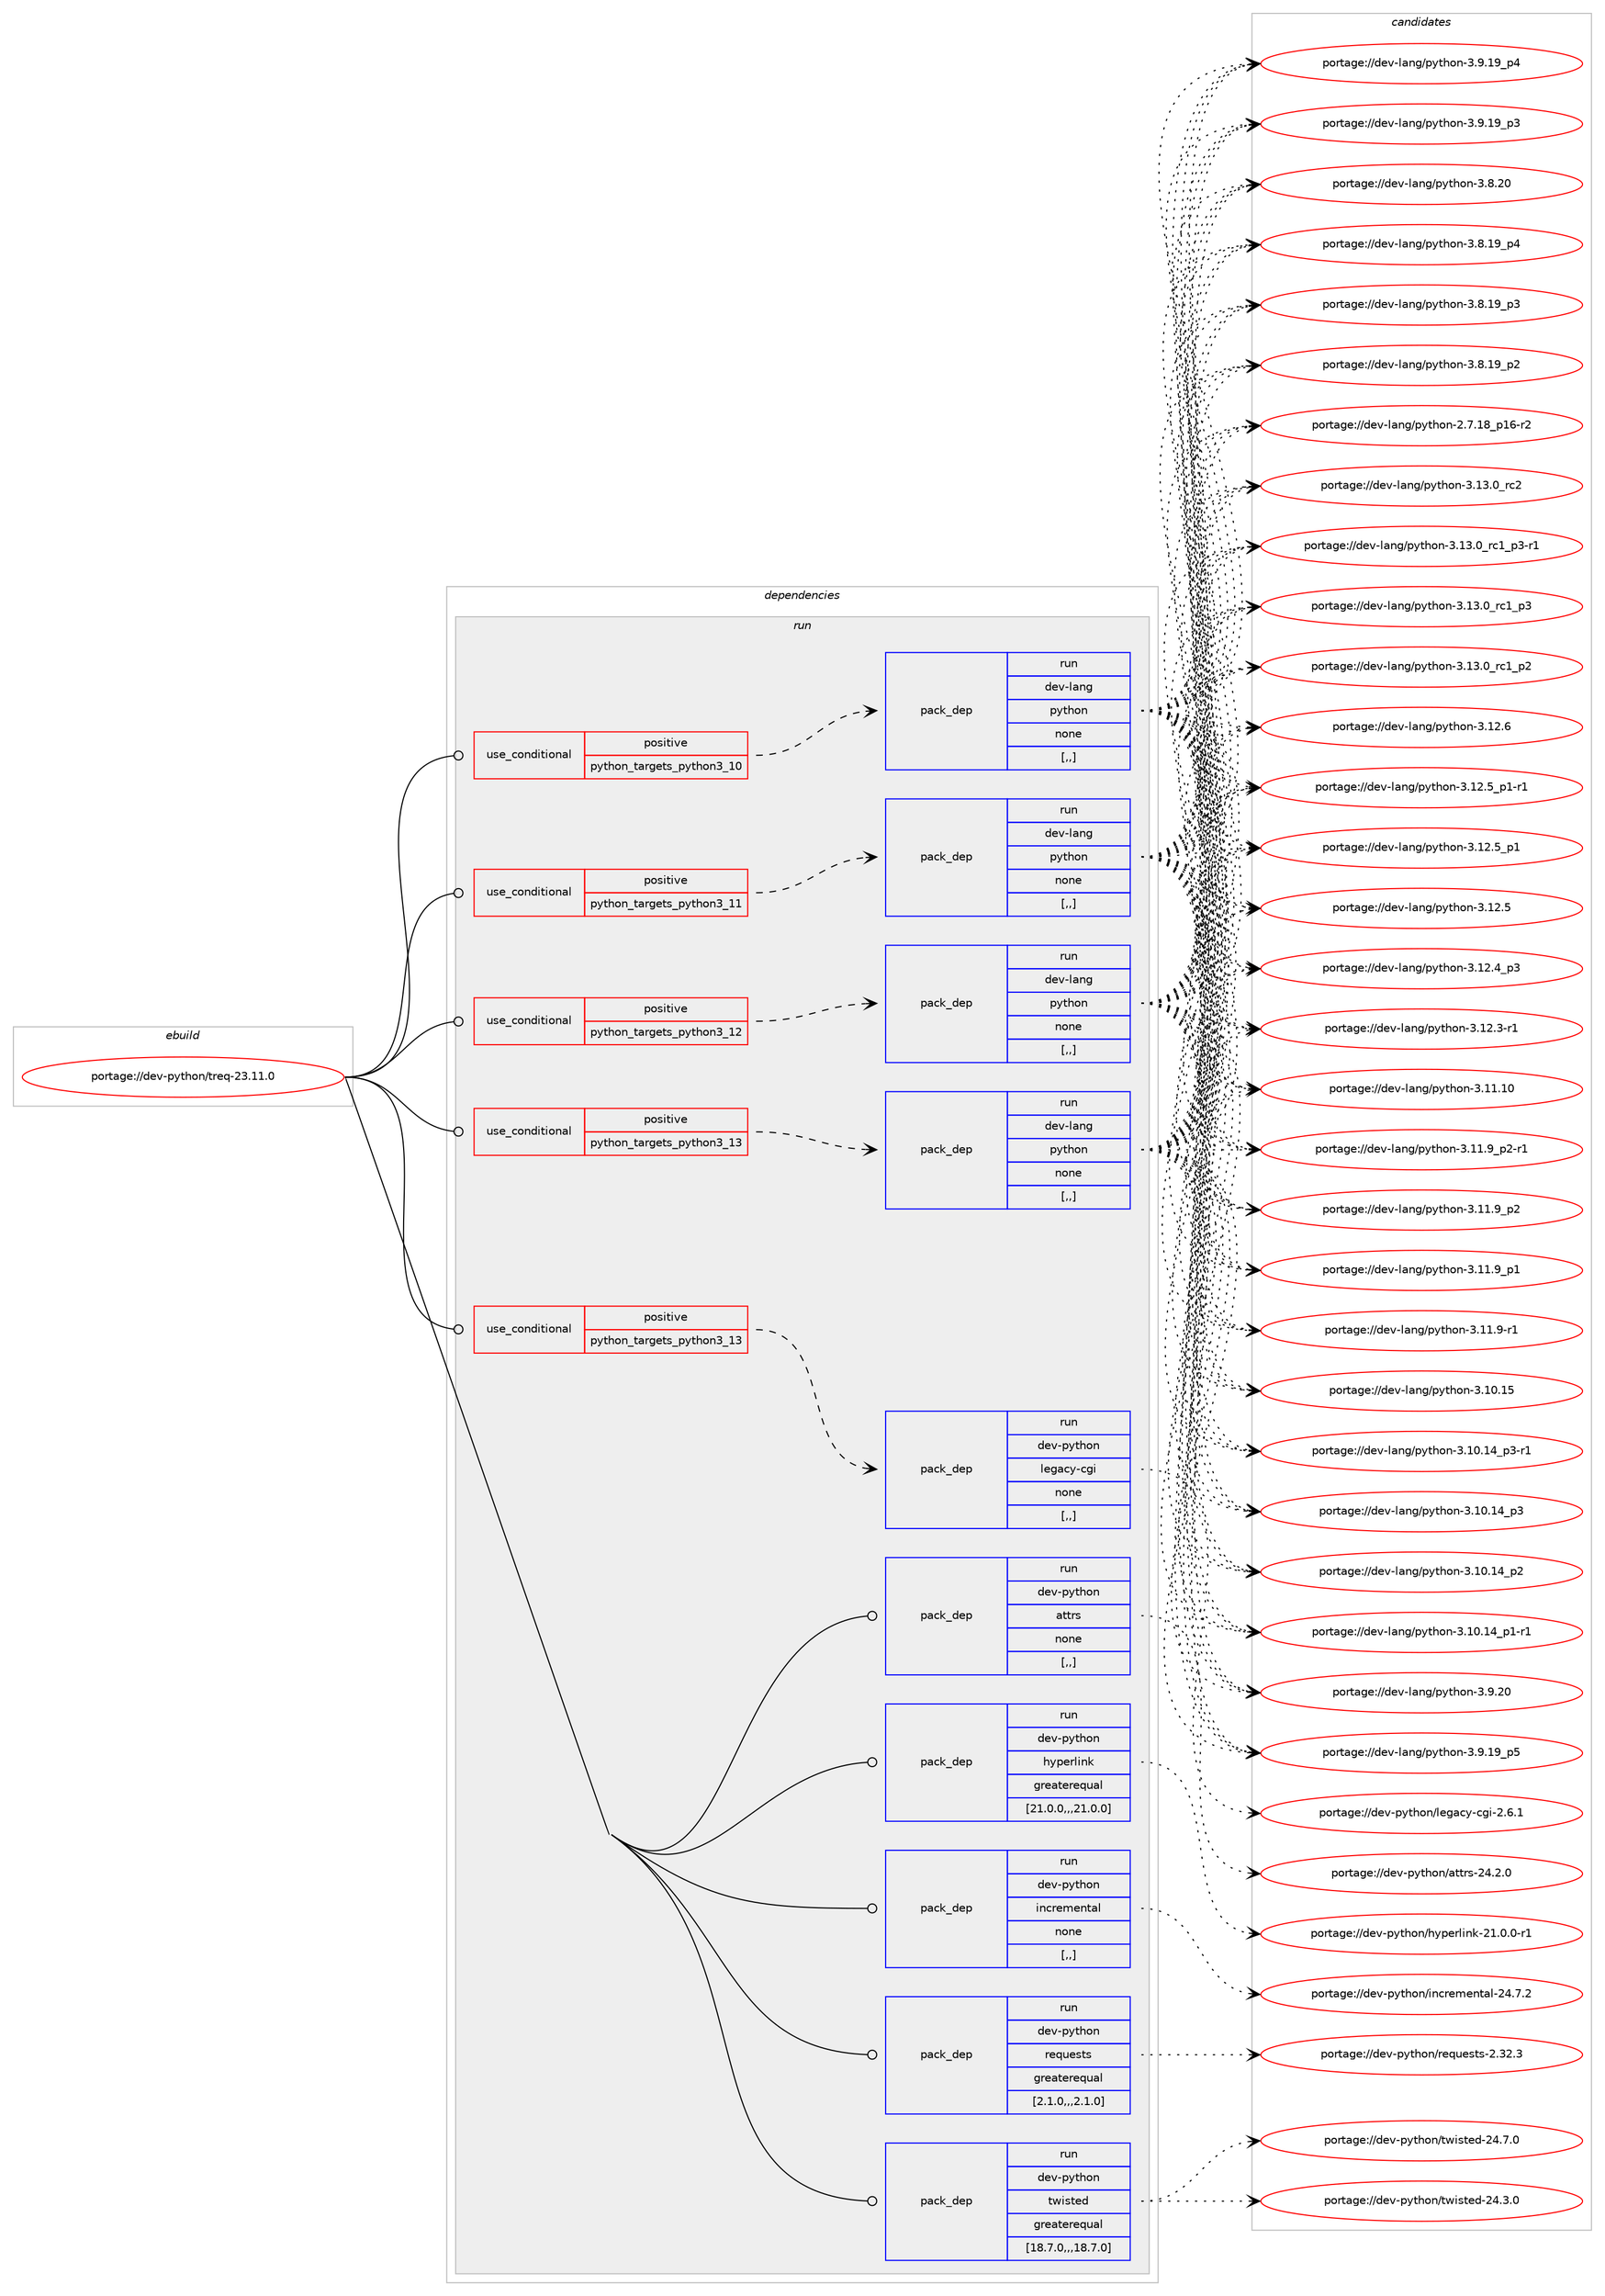 digraph prolog {

# *************
# Graph options
# *************

newrank=true;
concentrate=true;
compound=true;
graph [rankdir=LR,fontname=Helvetica,fontsize=10,ranksep=1.5];#, ranksep=2.5, nodesep=0.2];
edge  [arrowhead=vee];
node  [fontname=Helvetica,fontsize=10];

# **********
# The ebuild
# **********

subgraph cluster_leftcol {
color=gray;
label=<<i>ebuild</i>>;
id [label="portage://dev-python/treq-23.11.0", color=red, width=4, href="../dev-python/treq-23.11.0.svg"];
}

# ****************
# The dependencies
# ****************

subgraph cluster_midcol {
color=gray;
label=<<i>dependencies</i>>;
subgraph cluster_compile {
fillcolor="#eeeeee";
style=filled;
label=<<i>compile</i>>;
}
subgraph cluster_compileandrun {
fillcolor="#eeeeee";
style=filled;
label=<<i>compile and run</i>>;
}
subgraph cluster_run {
fillcolor="#eeeeee";
style=filled;
label=<<i>run</i>>;
subgraph cond171335 {
dependency661501 [label=<<TABLE BORDER="0" CELLBORDER="1" CELLSPACING="0" CELLPADDING="4"><TR><TD ROWSPAN="3" CELLPADDING="10">use_conditional</TD></TR><TR><TD>positive</TD></TR><TR><TD>python_targets_python3_10</TD></TR></TABLE>>, shape=none, color=red];
subgraph pack485299 {
dependency661502 [label=<<TABLE BORDER="0" CELLBORDER="1" CELLSPACING="0" CELLPADDING="4" WIDTH="220"><TR><TD ROWSPAN="6" CELLPADDING="30">pack_dep</TD></TR><TR><TD WIDTH="110">run</TD></TR><TR><TD>dev-lang</TD></TR><TR><TD>python</TD></TR><TR><TD>none</TD></TR><TR><TD>[,,]</TD></TR></TABLE>>, shape=none, color=blue];
}
dependency661501:e -> dependency661502:w [weight=20,style="dashed",arrowhead="vee"];
}
id:e -> dependency661501:w [weight=20,style="solid",arrowhead="odot"];
subgraph cond171336 {
dependency661503 [label=<<TABLE BORDER="0" CELLBORDER="1" CELLSPACING="0" CELLPADDING="4"><TR><TD ROWSPAN="3" CELLPADDING="10">use_conditional</TD></TR><TR><TD>positive</TD></TR><TR><TD>python_targets_python3_11</TD></TR></TABLE>>, shape=none, color=red];
subgraph pack485300 {
dependency661504 [label=<<TABLE BORDER="0" CELLBORDER="1" CELLSPACING="0" CELLPADDING="4" WIDTH="220"><TR><TD ROWSPAN="6" CELLPADDING="30">pack_dep</TD></TR><TR><TD WIDTH="110">run</TD></TR><TR><TD>dev-lang</TD></TR><TR><TD>python</TD></TR><TR><TD>none</TD></TR><TR><TD>[,,]</TD></TR></TABLE>>, shape=none, color=blue];
}
dependency661503:e -> dependency661504:w [weight=20,style="dashed",arrowhead="vee"];
}
id:e -> dependency661503:w [weight=20,style="solid",arrowhead="odot"];
subgraph cond171337 {
dependency661505 [label=<<TABLE BORDER="0" CELLBORDER="1" CELLSPACING="0" CELLPADDING="4"><TR><TD ROWSPAN="3" CELLPADDING="10">use_conditional</TD></TR><TR><TD>positive</TD></TR><TR><TD>python_targets_python3_12</TD></TR></TABLE>>, shape=none, color=red];
subgraph pack485301 {
dependency661506 [label=<<TABLE BORDER="0" CELLBORDER="1" CELLSPACING="0" CELLPADDING="4" WIDTH="220"><TR><TD ROWSPAN="6" CELLPADDING="30">pack_dep</TD></TR><TR><TD WIDTH="110">run</TD></TR><TR><TD>dev-lang</TD></TR><TR><TD>python</TD></TR><TR><TD>none</TD></TR><TR><TD>[,,]</TD></TR></TABLE>>, shape=none, color=blue];
}
dependency661505:e -> dependency661506:w [weight=20,style="dashed",arrowhead="vee"];
}
id:e -> dependency661505:w [weight=20,style="solid",arrowhead="odot"];
subgraph cond171338 {
dependency661507 [label=<<TABLE BORDER="0" CELLBORDER="1" CELLSPACING="0" CELLPADDING="4"><TR><TD ROWSPAN="3" CELLPADDING="10">use_conditional</TD></TR><TR><TD>positive</TD></TR><TR><TD>python_targets_python3_13</TD></TR></TABLE>>, shape=none, color=red];
subgraph pack485302 {
dependency661508 [label=<<TABLE BORDER="0" CELLBORDER="1" CELLSPACING="0" CELLPADDING="4" WIDTH="220"><TR><TD ROWSPAN="6" CELLPADDING="30">pack_dep</TD></TR><TR><TD WIDTH="110">run</TD></TR><TR><TD>dev-lang</TD></TR><TR><TD>python</TD></TR><TR><TD>none</TD></TR><TR><TD>[,,]</TD></TR></TABLE>>, shape=none, color=blue];
}
dependency661507:e -> dependency661508:w [weight=20,style="dashed",arrowhead="vee"];
}
id:e -> dependency661507:w [weight=20,style="solid",arrowhead="odot"];
subgraph cond171339 {
dependency661509 [label=<<TABLE BORDER="0" CELLBORDER="1" CELLSPACING="0" CELLPADDING="4"><TR><TD ROWSPAN="3" CELLPADDING="10">use_conditional</TD></TR><TR><TD>positive</TD></TR><TR><TD>python_targets_python3_13</TD></TR></TABLE>>, shape=none, color=red];
subgraph pack485303 {
dependency661510 [label=<<TABLE BORDER="0" CELLBORDER="1" CELLSPACING="0" CELLPADDING="4" WIDTH="220"><TR><TD ROWSPAN="6" CELLPADDING="30">pack_dep</TD></TR><TR><TD WIDTH="110">run</TD></TR><TR><TD>dev-python</TD></TR><TR><TD>legacy-cgi</TD></TR><TR><TD>none</TD></TR><TR><TD>[,,]</TD></TR></TABLE>>, shape=none, color=blue];
}
dependency661509:e -> dependency661510:w [weight=20,style="dashed",arrowhead="vee"];
}
id:e -> dependency661509:w [weight=20,style="solid",arrowhead="odot"];
subgraph pack485304 {
dependency661511 [label=<<TABLE BORDER="0" CELLBORDER="1" CELLSPACING="0" CELLPADDING="4" WIDTH="220"><TR><TD ROWSPAN="6" CELLPADDING="30">pack_dep</TD></TR><TR><TD WIDTH="110">run</TD></TR><TR><TD>dev-python</TD></TR><TR><TD>attrs</TD></TR><TR><TD>none</TD></TR><TR><TD>[,,]</TD></TR></TABLE>>, shape=none, color=blue];
}
id:e -> dependency661511:w [weight=20,style="solid",arrowhead="odot"];
subgraph pack485305 {
dependency661512 [label=<<TABLE BORDER="0" CELLBORDER="1" CELLSPACING="0" CELLPADDING="4" WIDTH="220"><TR><TD ROWSPAN="6" CELLPADDING="30">pack_dep</TD></TR><TR><TD WIDTH="110">run</TD></TR><TR><TD>dev-python</TD></TR><TR><TD>hyperlink</TD></TR><TR><TD>greaterequal</TD></TR><TR><TD>[21.0.0,,,21.0.0]</TD></TR></TABLE>>, shape=none, color=blue];
}
id:e -> dependency661512:w [weight=20,style="solid",arrowhead="odot"];
subgraph pack485306 {
dependency661513 [label=<<TABLE BORDER="0" CELLBORDER="1" CELLSPACING="0" CELLPADDING="4" WIDTH="220"><TR><TD ROWSPAN="6" CELLPADDING="30">pack_dep</TD></TR><TR><TD WIDTH="110">run</TD></TR><TR><TD>dev-python</TD></TR><TR><TD>incremental</TD></TR><TR><TD>none</TD></TR><TR><TD>[,,]</TD></TR></TABLE>>, shape=none, color=blue];
}
id:e -> dependency661513:w [weight=20,style="solid",arrowhead="odot"];
subgraph pack485307 {
dependency661514 [label=<<TABLE BORDER="0" CELLBORDER="1" CELLSPACING="0" CELLPADDING="4" WIDTH="220"><TR><TD ROWSPAN="6" CELLPADDING="30">pack_dep</TD></TR><TR><TD WIDTH="110">run</TD></TR><TR><TD>dev-python</TD></TR><TR><TD>requests</TD></TR><TR><TD>greaterequal</TD></TR><TR><TD>[2.1.0,,,2.1.0]</TD></TR></TABLE>>, shape=none, color=blue];
}
id:e -> dependency661514:w [weight=20,style="solid",arrowhead="odot"];
subgraph pack485308 {
dependency661515 [label=<<TABLE BORDER="0" CELLBORDER="1" CELLSPACING="0" CELLPADDING="4" WIDTH="220"><TR><TD ROWSPAN="6" CELLPADDING="30">pack_dep</TD></TR><TR><TD WIDTH="110">run</TD></TR><TR><TD>dev-python</TD></TR><TR><TD>twisted</TD></TR><TR><TD>greaterequal</TD></TR><TR><TD>[18.7.0,,,18.7.0]</TD></TR></TABLE>>, shape=none, color=blue];
}
id:e -> dependency661515:w [weight=20,style="solid",arrowhead="odot"];
}
}

# **************
# The candidates
# **************

subgraph cluster_choices {
rank=same;
color=gray;
label=<<i>candidates</i>>;

subgraph choice485299 {
color=black;
nodesep=1;
choice10010111845108971101034711212111610411111045514649514648951149950 [label="portage://dev-lang/python-3.13.0_rc2", color=red, width=4,href="../dev-lang/python-3.13.0_rc2.svg"];
choice1001011184510897110103471121211161041111104551464951464895114994995112514511449 [label="portage://dev-lang/python-3.13.0_rc1_p3-r1", color=red, width=4,href="../dev-lang/python-3.13.0_rc1_p3-r1.svg"];
choice100101118451089711010347112121116104111110455146495146489511499499511251 [label="portage://dev-lang/python-3.13.0_rc1_p3", color=red, width=4,href="../dev-lang/python-3.13.0_rc1_p3.svg"];
choice100101118451089711010347112121116104111110455146495146489511499499511250 [label="portage://dev-lang/python-3.13.0_rc1_p2", color=red, width=4,href="../dev-lang/python-3.13.0_rc1_p2.svg"];
choice10010111845108971101034711212111610411111045514649504654 [label="portage://dev-lang/python-3.12.6", color=red, width=4,href="../dev-lang/python-3.12.6.svg"];
choice1001011184510897110103471121211161041111104551464950465395112494511449 [label="portage://dev-lang/python-3.12.5_p1-r1", color=red, width=4,href="../dev-lang/python-3.12.5_p1-r1.svg"];
choice100101118451089711010347112121116104111110455146495046539511249 [label="portage://dev-lang/python-3.12.5_p1", color=red, width=4,href="../dev-lang/python-3.12.5_p1.svg"];
choice10010111845108971101034711212111610411111045514649504653 [label="portage://dev-lang/python-3.12.5", color=red, width=4,href="../dev-lang/python-3.12.5.svg"];
choice100101118451089711010347112121116104111110455146495046529511251 [label="portage://dev-lang/python-3.12.4_p3", color=red, width=4,href="../dev-lang/python-3.12.4_p3.svg"];
choice100101118451089711010347112121116104111110455146495046514511449 [label="portage://dev-lang/python-3.12.3-r1", color=red, width=4,href="../dev-lang/python-3.12.3-r1.svg"];
choice1001011184510897110103471121211161041111104551464949464948 [label="portage://dev-lang/python-3.11.10", color=red, width=4,href="../dev-lang/python-3.11.10.svg"];
choice1001011184510897110103471121211161041111104551464949465795112504511449 [label="portage://dev-lang/python-3.11.9_p2-r1", color=red, width=4,href="../dev-lang/python-3.11.9_p2-r1.svg"];
choice100101118451089711010347112121116104111110455146494946579511250 [label="portage://dev-lang/python-3.11.9_p2", color=red, width=4,href="../dev-lang/python-3.11.9_p2.svg"];
choice100101118451089711010347112121116104111110455146494946579511249 [label="portage://dev-lang/python-3.11.9_p1", color=red, width=4,href="../dev-lang/python-3.11.9_p1.svg"];
choice100101118451089711010347112121116104111110455146494946574511449 [label="portage://dev-lang/python-3.11.9-r1", color=red, width=4,href="../dev-lang/python-3.11.9-r1.svg"];
choice1001011184510897110103471121211161041111104551464948464953 [label="portage://dev-lang/python-3.10.15", color=red, width=4,href="../dev-lang/python-3.10.15.svg"];
choice100101118451089711010347112121116104111110455146494846495295112514511449 [label="portage://dev-lang/python-3.10.14_p3-r1", color=red, width=4,href="../dev-lang/python-3.10.14_p3-r1.svg"];
choice10010111845108971101034711212111610411111045514649484649529511251 [label="portage://dev-lang/python-3.10.14_p3", color=red, width=4,href="../dev-lang/python-3.10.14_p3.svg"];
choice10010111845108971101034711212111610411111045514649484649529511250 [label="portage://dev-lang/python-3.10.14_p2", color=red, width=4,href="../dev-lang/python-3.10.14_p2.svg"];
choice100101118451089711010347112121116104111110455146494846495295112494511449 [label="portage://dev-lang/python-3.10.14_p1-r1", color=red, width=4,href="../dev-lang/python-3.10.14_p1-r1.svg"];
choice10010111845108971101034711212111610411111045514657465048 [label="portage://dev-lang/python-3.9.20", color=red, width=4,href="../dev-lang/python-3.9.20.svg"];
choice100101118451089711010347112121116104111110455146574649579511253 [label="portage://dev-lang/python-3.9.19_p5", color=red, width=4,href="../dev-lang/python-3.9.19_p5.svg"];
choice100101118451089711010347112121116104111110455146574649579511252 [label="portage://dev-lang/python-3.9.19_p4", color=red, width=4,href="../dev-lang/python-3.9.19_p4.svg"];
choice100101118451089711010347112121116104111110455146574649579511251 [label="portage://dev-lang/python-3.9.19_p3", color=red, width=4,href="../dev-lang/python-3.9.19_p3.svg"];
choice10010111845108971101034711212111610411111045514656465048 [label="portage://dev-lang/python-3.8.20", color=red, width=4,href="../dev-lang/python-3.8.20.svg"];
choice100101118451089711010347112121116104111110455146564649579511252 [label="portage://dev-lang/python-3.8.19_p4", color=red, width=4,href="../dev-lang/python-3.8.19_p4.svg"];
choice100101118451089711010347112121116104111110455146564649579511251 [label="portage://dev-lang/python-3.8.19_p3", color=red, width=4,href="../dev-lang/python-3.8.19_p3.svg"];
choice100101118451089711010347112121116104111110455146564649579511250 [label="portage://dev-lang/python-3.8.19_p2", color=red, width=4,href="../dev-lang/python-3.8.19_p2.svg"];
choice100101118451089711010347112121116104111110455046554649569511249544511450 [label="portage://dev-lang/python-2.7.18_p16-r2", color=red, width=4,href="../dev-lang/python-2.7.18_p16-r2.svg"];
dependency661502:e -> choice10010111845108971101034711212111610411111045514649514648951149950:w [style=dotted,weight="100"];
dependency661502:e -> choice1001011184510897110103471121211161041111104551464951464895114994995112514511449:w [style=dotted,weight="100"];
dependency661502:e -> choice100101118451089711010347112121116104111110455146495146489511499499511251:w [style=dotted,weight="100"];
dependency661502:e -> choice100101118451089711010347112121116104111110455146495146489511499499511250:w [style=dotted,weight="100"];
dependency661502:e -> choice10010111845108971101034711212111610411111045514649504654:w [style=dotted,weight="100"];
dependency661502:e -> choice1001011184510897110103471121211161041111104551464950465395112494511449:w [style=dotted,weight="100"];
dependency661502:e -> choice100101118451089711010347112121116104111110455146495046539511249:w [style=dotted,weight="100"];
dependency661502:e -> choice10010111845108971101034711212111610411111045514649504653:w [style=dotted,weight="100"];
dependency661502:e -> choice100101118451089711010347112121116104111110455146495046529511251:w [style=dotted,weight="100"];
dependency661502:e -> choice100101118451089711010347112121116104111110455146495046514511449:w [style=dotted,weight="100"];
dependency661502:e -> choice1001011184510897110103471121211161041111104551464949464948:w [style=dotted,weight="100"];
dependency661502:e -> choice1001011184510897110103471121211161041111104551464949465795112504511449:w [style=dotted,weight="100"];
dependency661502:e -> choice100101118451089711010347112121116104111110455146494946579511250:w [style=dotted,weight="100"];
dependency661502:e -> choice100101118451089711010347112121116104111110455146494946579511249:w [style=dotted,weight="100"];
dependency661502:e -> choice100101118451089711010347112121116104111110455146494946574511449:w [style=dotted,weight="100"];
dependency661502:e -> choice1001011184510897110103471121211161041111104551464948464953:w [style=dotted,weight="100"];
dependency661502:e -> choice100101118451089711010347112121116104111110455146494846495295112514511449:w [style=dotted,weight="100"];
dependency661502:e -> choice10010111845108971101034711212111610411111045514649484649529511251:w [style=dotted,weight="100"];
dependency661502:e -> choice10010111845108971101034711212111610411111045514649484649529511250:w [style=dotted,weight="100"];
dependency661502:e -> choice100101118451089711010347112121116104111110455146494846495295112494511449:w [style=dotted,weight="100"];
dependency661502:e -> choice10010111845108971101034711212111610411111045514657465048:w [style=dotted,weight="100"];
dependency661502:e -> choice100101118451089711010347112121116104111110455146574649579511253:w [style=dotted,weight="100"];
dependency661502:e -> choice100101118451089711010347112121116104111110455146574649579511252:w [style=dotted,weight="100"];
dependency661502:e -> choice100101118451089711010347112121116104111110455146574649579511251:w [style=dotted,weight="100"];
dependency661502:e -> choice10010111845108971101034711212111610411111045514656465048:w [style=dotted,weight="100"];
dependency661502:e -> choice100101118451089711010347112121116104111110455146564649579511252:w [style=dotted,weight="100"];
dependency661502:e -> choice100101118451089711010347112121116104111110455146564649579511251:w [style=dotted,weight="100"];
dependency661502:e -> choice100101118451089711010347112121116104111110455146564649579511250:w [style=dotted,weight="100"];
dependency661502:e -> choice100101118451089711010347112121116104111110455046554649569511249544511450:w [style=dotted,weight="100"];
}
subgraph choice485300 {
color=black;
nodesep=1;
choice10010111845108971101034711212111610411111045514649514648951149950 [label="portage://dev-lang/python-3.13.0_rc2", color=red, width=4,href="../dev-lang/python-3.13.0_rc2.svg"];
choice1001011184510897110103471121211161041111104551464951464895114994995112514511449 [label="portage://dev-lang/python-3.13.0_rc1_p3-r1", color=red, width=4,href="../dev-lang/python-3.13.0_rc1_p3-r1.svg"];
choice100101118451089711010347112121116104111110455146495146489511499499511251 [label="portage://dev-lang/python-3.13.0_rc1_p3", color=red, width=4,href="../dev-lang/python-3.13.0_rc1_p3.svg"];
choice100101118451089711010347112121116104111110455146495146489511499499511250 [label="portage://dev-lang/python-3.13.0_rc1_p2", color=red, width=4,href="../dev-lang/python-3.13.0_rc1_p2.svg"];
choice10010111845108971101034711212111610411111045514649504654 [label="portage://dev-lang/python-3.12.6", color=red, width=4,href="../dev-lang/python-3.12.6.svg"];
choice1001011184510897110103471121211161041111104551464950465395112494511449 [label="portage://dev-lang/python-3.12.5_p1-r1", color=red, width=4,href="../dev-lang/python-3.12.5_p1-r1.svg"];
choice100101118451089711010347112121116104111110455146495046539511249 [label="portage://dev-lang/python-3.12.5_p1", color=red, width=4,href="../dev-lang/python-3.12.5_p1.svg"];
choice10010111845108971101034711212111610411111045514649504653 [label="portage://dev-lang/python-3.12.5", color=red, width=4,href="../dev-lang/python-3.12.5.svg"];
choice100101118451089711010347112121116104111110455146495046529511251 [label="portage://dev-lang/python-3.12.4_p3", color=red, width=4,href="../dev-lang/python-3.12.4_p3.svg"];
choice100101118451089711010347112121116104111110455146495046514511449 [label="portage://dev-lang/python-3.12.3-r1", color=red, width=4,href="../dev-lang/python-3.12.3-r1.svg"];
choice1001011184510897110103471121211161041111104551464949464948 [label="portage://dev-lang/python-3.11.10", color=red, width=4,href="../dev-lang/python-3.11.10.svg"];
choice1001011184510897110103471121211161041111104551464949465795112504511449 [label="portage://dev-lang/python-3.11.9_p2-r1", color=red, width=4,href="../dev-lang/python-3.11.9_p2-r1.svg"];
choice100101118451089711010347112121116104111110455146494946579511250 [label="portage://dev-lang/python-3.11.9_p2", color=red, width=4,href="../dev-lang/python-3.11.9_p2.svg"];
choice100101118451089711010347112121116104111110455146494946579511249 [label="portage://dev-lang/python-3.11.9_p1", color=red, width=4,href="../dev-lang/python-3.11.9_p1.svg"];
choice100101118451089711010347112121116104111110455146494946574511449 [label="portage://dev-lang/python-3.11.9-r1", color=red, width=4,href="../dev-lang/python-3.11.9-r1.svg"];
choice1001011184510897110103471121211161041111104551464948464953 [label="portage://dev-lang/python-3.10.15", color=red, width=4,href="../dev-lang/python-3.10.15.svg"];
choice100101118451089711010347112121116104111110455146494846495295112514511449 [label="portage://dev-lang/python-3.10.14_p3-r1", color=red, width=4,href="../dev-lang/python-3.10.14_p3-r1.svg"];
choice10010111845108971101034711212111610411111045514649484649529511251 [label="portage://dev-lang/python-3.10.14_p3", color=red, width=4,href="../dev-lang/python-3.10.14_p3.svg"];
choice10010111845108971101034711212111610411111045514649484649529511250 [label="portage://dev-lang/python-3.10.14_p2", color=red, width=4,href="../dev-lang/python-3.10.14_p2.svg"];
choice100101118451089711010347112121116104111110455146494846495295112494511449 [label="portage://dev-lang/python-3.10.14_p1-r1", color=red, width=4,href="../dev-lang/python-3.10.14_p1-r1.svg"];
choice10010111845108971101034711212111610411111045514657465048 [label="portage://dev-lang/python-3.9.20", color=red, width=4,href="../dev-lang/python-3.9.20.svg"];
choice100101118451089711010347112121116104111110455146574649579511253 [label="portage://dev-lang/python-3.9.19_p5", color=red, width=4,href="../dev-lang/python-3.9.19_p5.svg"];
choice100101118451089711010347112121116104111110455146574649579511252 [label="portage://dev-lang/python-3.9.19_p4", color=red, width=4,href="../dev-lang/python-3.9.19_p4.svg"];
choice100101118451089711010347112121116104111110455146574649579511251 [label="portage://dev-lang/python-3.9.19_p3", color=red, width=4,href="../dev-lang/python-3.9.19_p3.svg"];
choice10010111845108971101034711212111610411111045514656465048 [label="portage://dev-lang/python-3.8.20", color=red, width=4,href="../dev-lang/python-3.8.20.svg"];
choice100101118451089711010347112121116104111110455146564649579511252 [label="portage://dev-lang/python-3.8.19_p4", color=red, width=4,href="../dev-lang/python-3.8.19_p4.svg"];
choice100101118451089711010347112121116104111110455146564649579511251 [label="portage://dev-lang/python-3.8.19_p3", color=red, width=4,href="../dev-lang/python-3.8.19_p3.svg"];
choice100101118451089711010347112121116104111110455146564649579511250 [label="portage://dev-lang/python-3.8.19_p2", color=red, width=4,href="../dev-lang/python-3.8.19_p2.svg"];
choice100101118451089711010347112121116104111110455046554649569511249544511450 [label="portage://dev-lang/python-2.7.18_p16-r2", color=red, width=4,href="../dev-lang/python-2.7.18_p16-r2.svg"];
dependency661504:e -> choice10010111845108971101034711212111610411111045514649514648951149950:w [style=dotted,weight="100"];
dependency661504:e -> choice1001011184510897110103471121211161041111104551464951464895114994995112514511449:w [style=dotted,weight="100"];
dependency661504:e -> choice100101118451089711010347112121116104111110455146495146489511499499511251:w [style=dotted,weight="100"];
dependency661504:e -> choice100101118451089711010347112121116104111110455146495146489511499499511250:w [style=dotted,weight="100"];
dependency661504:e -> choice10010111845108971101034711212111610411111045514649504654:w [style=dotted,weight="100"];
dependency661504:e -> choice1001011184510897110103471121211161041111104551464950465395112494511449:w [style=dotted,weight="100"];
dependency661504:e -> choice100101118451089711010347112121116104111110455146495046539511249:w [style=dotted,weight="100"];
dependency661504:e -> choice10010111845108971101034711212111610411111045514649504653:w [style=dotted,weight="100"];
dependency661504:e -> choice100101118451089711010347112121116104111110455146495046529511251:w [style=dotted,weight="100"];
dependency661504:e -> choice100101118451089711010347112121116104111110455146495046514511449:w [style=dotted,weight="100"];
dependency661504:e -> choice1001011184510897110103471121211161041111104551464949464948:w [style=dotted,weight="100"];
dependency661504:e -> choice1001011184510897110103471121211161041111104551464949465795112504511449:w [style=dotted,weight="100"];
dependency661504:e -> choice100101118451089711010347112121116104111110455146494946579511250:w [style=dotted,weight="100"];
dependency661504:e -> choice100101118451089711010347112121116104111110455146494946579511249:w [style=dotted,weight="100"];
dependency661504:e -> choice100101118451089711010347112121116104111110455146494946574511449:w [style=dotted,weight="100"];
dependency661504:e -> choice1001011184510897110103471121211161041111104551464948464953:w [style=dotted,weight="100"];
dependency661504:e -> choice100101118451089711010347112121116104111110455146494846495295112514511449:w [style=dotted,weight="100"];
dependency661504:e -> choice10010111845108971101034711212111610411111045514649484649529511251:w [style=dotted,weight="100"];
dependency661504:e -> choice10010111845108971101034711212111610411111045514649484649529511250:w [style=dotted,weight="100"];
dependency661504:e -> choice100101118451089711010347112121116104111110455146494846495295112494511449:w [style=dotted,weight="100"];
dependency661504:e -> choice10010111845108971101034711212111610411111045514657465048:w [style=dotted,weight="100"];
dependency661504:e -> choice100101118451089711010347112121116104111110455146574649579511253:w [style=dotted,weight="100"];
dependency661504:e -> choice100101118451089711010347112121116104111110455146574649579511252:w [style=dotted,weight="100"];
dependency661504:e -> choice100101118451089711010347112121116104111110455146574649579511251:w [style=dotted,weight="100"];
dependency661504:e -> choice10010111845108971101034711212111610411111045514656465048:w [style=dotted,weight="100"];
dependency661504:e -> choice100101118451089711010347112121116104111110455146564649579511252:w [style=dotted,weight="100"];
dependency661504:e -> choice100101118451089711010347112121116104111110455146564649579511251:w [style=dotted,weight="100"];
dependency661504:e -> choice100101118451089711010347112121116104111110455146564649579511250:w [style=dotted,weight="100"];
dependency661504:e -> choice100101118451089711010347112121116104111110455046554649569511249544511450:w [style=dotted,weight="100"];
}
subgraph choice485301 {
color=black;
nodesep=1;
choice10010111845108971101034711212111610411111045514649514648951149950 [label="portage://dev-lang/python-3.13.0_rc2", color=red, width=4,href="../dev-lang/python-3.13.0_rc2.svg"];
choice1001011184510897110103471121211161041111104551464951464895114994995112514511449 [label="portage://dev-lang/python-3.13.0_rc1_p3-r1", color=red, width=4,href="../dev-lang/python-3.13.0_rc1_p3-r1.svg"];
choice100101118451089711010347112121116104111110455146495146489511499499511251 [label="portage://dev-lang/python-3.13.0_rc1_p3", color=red, width=4,href="../dev-lang/python-3.13.0_rc1_p3.svg"];
choice100101118451089711010347112121116104111110455146495146489511499499511250 [label="portage://dev-lang/python-3.13.0_rc1_p2", color=red, width=4,href="../dev-lang/python-3.13.0_rc1_p2.svg"];
choice10010111845108971101034711212111610411111045514649504654 [label="portage://dev-lang/python-3.12.6", color=red, width=4,href="../dev-lang/python-3.12.6.svg"];
choice1001011184510897110103471121211161041111104551464950465395112494511449 [label="portage://dev-lang/python-3.12.5_p1-r1", color=red, width=4,href="../dev-lang/python-3.12.5_p1-r1.svg"];
choice100101118451089711010347112121116104111110455146495046539511249 [label="portage://dev-lang/python-3.12.5_p1", color=red, width=4,href="../dev-lang/python-3.12.5_p1.svg"];
choice10010111845108971101034711212111610411111045514649504653 [label="portage://dev-lang/python-3.12.5", color=red, width=4,href="../dev-lang/python-3.12.5.svg"];
choice100101118451089711010347112121116104111110455146495046529511251 [label="portage://dev-lang/python-3.12.4_p3", color=red, width=4,href="../dev-lang/python-3.12.4_p3.svg"];
choice100101118451089711010347112121116104111110455146495046514511449 [label="portage://dev-lang/python-3.12.3-r1", color=red, width=4,href="../dev-lang/python-3.12.3-r1.svg"];
choice1001011184510897110103471121211161041111104551464949464948 [label="portage://dev-lang/python-3.11.10", color=red, width=4,href="../dev-lang/python-3.11.10.svg"];
choice1001011184510897110103471121211161041111104551464949465795112504511449 [label="portage://dev-lang/python-3.11.9_p2-r1", color=red, width=4,href="../dev-lang/python-3.11.9_p2-r1.svg"];
choice100101118451089711010347112121116104111110455146494946579511250 [label="portage://dev-lang/python-3.11.9_p2", color=red, width=4,href="../dev-lang/python-3.11.9_p2.svg"];
choice100101118451089711010347112121116104111110455146494946579511249 [label="portage://dev-lang/python-3.11.9_p1", color=red, width=4,href="../dev-lang/python-3.11.9_p1.svg"];
choice100101118451089711010347112121116104111110455146494946574511449 [label="portage://dev-lang/python-3.11.9-r1", color=red, width=4,href="../dev-lang/python-3.11.9-r1.svg"];
choice1001011184510897110103471121211161041111104551464948464953 [label="portage://dev-lang/python-3.10.15", color=red, width=4,href="../dev-lang/python-3.10.15.svg"];
choice100101118451089711010347112121116104111110455146494846495295112514511449 [label="portage://dev-lang/python-3.10.14_p3-r1", color=red, width=4,href="../dev-lang/python-3.10.14_p3-r1.svg"];
choice10010111845108971101034711212111610411111045514649484649529511251 [label="portage://dev-lang/python-3.10.14_p3", color=red, width=4,href="../dev-lang/python-3.10.14_p3.svg"];
choice10010111845108971101034711212111610411111045514649484649529511250 [label="portage://dev-lang/python-3.10.14_p2", color=red, width=4,href="../dev-lang/python-3.10.14_p2.svg"];
choice100101118451089711010347112121116104111110455146494846495295112494511449 [label="portage://dev-lang/python-3.10.14_p1-r1", color=red, width=4,href="../dev-lang/python-3.10.14_p1-r1.svg"];
choice10010111845108971101034711212111610411111045514657465048 [label="portage://dev-lang/python-3.9.20", color=red, width=4,href="../dev-lang/python-3.9.20.svg"];
choice100101118451089711010347112121116104111110455146574649579511253 [label="portage://dev-lang/python-3.9.19_p5", color=red, width=4,href="../dev-lang/python-3.9.19_p5.svg"];
choice100101118451089711010347112121116104111110455146574649579511252 [label="portage://dev-lang/python-3.9.19_p4", color=red, width=4,href="../dev-lang/python-3.9.19_p4.svg"];
choice100101118451089711010347112121116104111110455146574649579511251 [label="portage://dev-lang/python-3.9.19_p3", color=red, width=4,href="../dev-lang/python-3.9.19_p3.svg"];
choice10010111845108971101034711212111610411111045514656465048 [label="portage://dev-lang/python-3.8.20", color=red, width=4,href="../dev-lang/python-3.8.20.svg"];
choice100101118451089711010347112121116104111110455146564649579511252 [label="portage://dev-lang/python-3.8.19_p4", color=red, width=4,href="../dev-lang/python-3.8.19_p4.svg"];
choice100101118451089711010347112121116104111110455146564649579511251 [label="portage://dev-lang/python-3.8.19_p3", color=red, width=4,href="../dev-lang/python-3.8.19_p3.svg"];
choice100101118451089711010347112121116104111110455146564649579511250 [label="portage://dev-lang/python-3.8.19_p2", color=red, width=4,href="../dev-lang/python-3.8.19_p2.svg"];
choice100101118451089711010347112121116104111110455046554649569511249544511450 [label="portage://dev-lang/python-2.7.18_p16-r2", color=red, width=4,href="../dev-lang/python-2.7.18_p16-r2.svg"];
dependency661506:e -> choice10010111845108971101034711212111610411111045514649514648951149950:w [style=dotted,weight="100"];
dependency661506:e -> choice1001011184510897110103471121211161041111104551464951464895114994995112514511449:w [style=dotted,weight="100"];
dependency661506:e -> choice100101118451089711010347112121116104111110455146495146489511499499511251:w [style=dotted,weight="100"];
dependency661506:e -> choice100101118451089711010347112121116104111110455146495146489511499499511250:w [style=dotted,weight="100"];
dependency661506:e -> choice10010111845108971101034711212111610411111045514649504654:w [style=dotted,weight="100"];
dependency661506:e -> choice1001011184510897110103471121211161041111104551464950465395112494511449:w [style=dotted,weight="100"];
dependency661506:e -> choice100101118451089711010347112121116104111110455146495046539511249:w [style=dotted,weight="100"];
dependency661506:e -> choice10010111845108971101034711212111610411111045514649504653:w [style=dotted,weight="100"];
dependency661506:e -> choice100101118451089711010347112121116104111110455146495046529511251:w [style=dotted,weight="100"];
dependency661506:e -> choice100101118451089711010347112121116104111110455146495046514511449:w [style=dotted,weight="100"];
dependency661506:e -> choice1001011184510897110103471121211161041111104551464949464948:w [style=dotted,weight="100"];
dependency661506:e -> choice1001011184510897110103471121211161041111104551464949465795112504511449:w [style=dotted,weight="100"];
dependency661506:e -> choice100101118451089711010347112121116104111110455146494946579511250:w [style=dotted,weight="100"];
dependency661506:e -> choice100101118451089711010347112121116104111110455146494946579511249:w [style=dotted,weight="100"];
dependency661506:e -> choice100101118451089711010347112121116104111110455146494946574511449:w [style=dotted,weight="100"];
dependency661506:e -> choice1001011184510897110103471121211161041111104551464948464953:w [style=dotted,weight="100"];
dependency661506:e -> choice100101118451089711010347112121116104111110455146494846495295112514511449:w [style=dotted,weight="100"];
dependency661506:e -> choice10010111845108971101034711212111610411111045514649484649529511251:w [style=dotted,weight="100"];
dependency661506:e -> choice10010111845108971101034711212111610411111045514649484649529511250:w [style=dotted,weight="100"];
dependency661506:e -> choice100101118451089711010347112121116104111110455146494846495295112494511449:w [style=dotted,weight="100"];
dependency661506:e -> choice10010111845108971101034711212111610411111045514657465048:w [style=dotted,weight="100"];
dependency661506:e -> choice100101118451089711010347112121116104111110455146574649579511253:w [style=dotted,weight="100"];
dependency661506:e -> choice100101118451089711010347112121116104111110455146574649579511252:w [style=dotted,weight="100"];
dependency661506:e -> choice100101118451089711010347112121116104111110455146574649579511251:w [style=dotted,weight="100"];
dependency661506:e -> choice10010111845108971101034711212111610411111045514656465048:w [style=dotted,weight="100"];
dependency661506:e -> choice100101118451089711010347112121116104111110455146564649579511252:w [style=dotted,weight="100"];
dependency661506:e -> choice100101118451089711010347112121116104111110455146564649579511251:w [style=dotted,weight="100"];
dependency661506:e -> choice100101118451089711010347112121116104111110455146564649579511250:w [style=dotted,weight="100"];
dependency661506:e -> choice100101118451089711010347112121116104111110455046554649569511249544511450:w [style=dotted,weight="100"];
}
subgraph choice485302 {
color=black;
nodesep=1;
choice10010111845108971101034711212111610411111045514649514648951149950 [label="portage://dev-lang/python-3.13.0_rc2", color=red, width=4,href="../dev-lang/python-3.13.0_rc2.svg"];
choice1001011184510897110103471121211161041111104551464951464895114994995112514511449 [label="portage://dev-lang/python-3.13.0_rc1_p3-r1", color=red, width=4,href="../dev-lang/python-3.13.0_rc1_p3-r1.svg"];
choice100101118451089711010347112121116104111110455146495146489511499499511251 [label="portage://dev-lang/python-3.13.0_rc1_p3", color=red, width=4,href="../dev-lang/python-3.13.0_rc1_p3.svg"];
choice100101118451089711010347112121116104111110455146495146489511499499511250 [label="portage://dev-lang/python-3.13.0_rc1_p2", color=red, width=4,href="../dev-lang/python-3.13.0_rc1_p2.svg"];
choice10010111845108971101034711212111610411111045514649504654 [label="portage://dev-lang/python-3.12.6", color=red, width=4,href="../dev-lang/python-3.12.6.svg"];
choice1001011184510897110103471121211161041111104551464950465395112494511449 [label="portage://dev-lang/python-3.12.5_p1-r1", color=red, width=4,href="../dev-lang/python-3.12.5_p1-r1.svg"];
choice100101118451089711010347112121116104111110455146495046539511249 [label="portage://dev-lang/python-3.12.5_p1", color=red, width=4,href="../dev-lang/python-3.12.5_p1.svg"];
choice10010111845108971101034711212111610411111045514649504653 [label="portage://dev-lang/python-3.12.5", color=red, width=4,href="../dev-lang/python-3.12.5.svg"];
choice100101118451089711010347112121116104111110455146495046529511251 [label="portage://dev-lang/python-3.12.4_p3", color=red, width=4,href="../dev-lang/python-3.12.4_p3.svg"];
choice100101118451089711010347112121116104111110455146495046514511449 [label="portage://dev-lang/python-3.12.3-r1", color=red, width=4,href="../dev-lang/python-3.12.3-r1.svg"];
choice1001011184510897110103471121211161041111104551464949464948 [label="portage://dev-lang/python-3.11.10", color=red, width=4,href="../dev-lang/python-3.11.10.svg"];
choice1001011184510897110103471121211161041111104551464949465795112504511449 [label="portage://dev-lang/python-3.11.9_p2-r1", color=red, width=4,href="../dev-lang/python-3.11.9_p2-r1.svg"];
choice100101118451089711010347112121116104111110455146494946579511250 [label="portage://dev-lang/python-3.11.9_p2", color=red, width=4,href="../dev-lang/python-3.11.9_p2.svg"];
choice100101118451089711010347112121116104111110455146494946579511249 [label="portage://dev-lang/python-3.11.9_p1", color=red, width=4,href="../dev-lang/python-3.11.9_p1.svg"];
choice100101118451089711010347112121116104111110455146494946574511449 [label="portage://dev-lang/python-3.11.9-r1", color=red, width=4,href="../dev-lang/python-3.11.9-r1.svg"];
choice1001011184510897110103471121211161041111104551464948464953 [label="portage://dev-lang/python-3.10.15", color=red, width=4,href="../dev-lang/python-3.10.15.svg"];
choice100101118451089711010347112121116104111110455146494846495295112514511449 [label="portage://dev-lang/python-3.10.14_p3-r1", color=red, width=4,href="../dev-lang/python-3.10.14_p3-r1.svg"];
choice10010111845108971101034711212111610411111045514649484649529511251 [label="portage://dev-lang/python-3.10.14_p3", color=red, width=4,href="../dev-lang/python-3.10.14_p3.svg"];
choice10010111845108971101034711212111610411111045514649484649529511250 [label="portage://dev-lang/python-3.10.14_p2", color=red, width=4,href="../dev-lang/python-3.10.14_p2.svg"];
choice100101118451089711010347112121116104111110455146494846495295112494511449 [label="portage://dev-lang/python-3.10.14_p1-r1", color=red, width=4,href="../dev-lang/python-3.10.14_p1-r1.svg"];
choice10010111845108971101034711212111610411111045514657465048 [label="portage://dev-lang/python-3.9.20", color=red, width=4,href="../dev-lang/python-3.9.20.svg"];
choice100101118451089711010347112121116104111110455146574649579511253 [label="portage://dev-lang/python-3.9.19_p5", color=red, width=4,href="../dev-lang/python-3.9.19_p5.svg"];
choice100101118451089711010347112121116104111110455146574649579511252 [label="portage://dev-lang/python-3.9.19_p4", color=red, width=4,href="../dev-lang/python-3.9.19_p4.svg"];
choice100101118451089711010347112121116104111110455146574649579511251 [label="portage://dev-lang/python-3.9.19_p3", color=red, width=4,href="../dev-lang/python-3.9.19_p3.svg"];
choice10010111845108971101034711212111610411111045514656465048 [label="portage://dev-lang/python-3.8.20", color=red, width=4,href="../dev-lang/python-3.8.20.svg"];
choice100101118451089711010347112121116104111110455146564649579511252 [label="portage://dev-lang/python-3.8.19_p4", color=red, width=4,href="../dev-lang/python-3.8.19_p4.svg"];
choice100101118451089711010347112121116104111110455146564649579511251 [label="portage://dev-lang/python-3.8.19_p3", color=red, width=4,href="../dev-lang/python-3.8.19_p3.svg"];
choice100101118451089711010347112121116104111110455146564649579511250 [label="portage://dev-lang/python-3.8.19_p2", color=red, width=4,href="../dev-lang/python-3.8.19_p2.svg"];
choice100101118451089711010347112121116104111110455046554649569511249544511450 [label="portage://dev-lang/python-2.7.18_p16-r2", color=red, width=4,href="../dev-lang/python-2.7.18_p16-r2.svg"];
dependency661508:e -> choice10010111845108971101034711212111610411111045514649514648951149950:w [style=dotted,weight="100"];
dependency661508:e -> choice1001011184510897110103471121211161041111104551464951464895114994995112514511449:w [style=dotted,weight="100"];
dependency661508:e -> choice100101118451089711010347112121116104111110455146495146489511499499511251:w [style=dotted,weight="100"];
dependency661508:e -> choice100101118451089711010347112121116104111110455146495146489511499499511250:w [style=dotted,weight="100"];
dependency661508:e -> choice10010111845108971101034711212111610411111045514649504654:w [style=dotted,weight="100"];
dependency661508:e -> choice1001011184510897110103471121211161041111104551464950465395112494511449:w [style=dotted,weight="100"];
dependency661508:e -> choice100101118451089711010347112121116104111110455146495046539511249:w [style=dotted,weight="100"];
dependency661508:e -> choice10010111845108971101034711212111610411111045514649504653:w [style=dotted,weight="100"];
dependency661508:e -> choice100101118451089711010347112121116104111110455146495046529511251:w [style=dotted,weight="100"];
dependency661508:e -> choice100101118451089711010347112121116104111110455146495046514511449:w [style=dotted,weight="100"];
dependency661508:e -> choice1001011184510897110103471121211161041111104551464949464948:w [style=dotted,weight="100"];
dependency661508:e -> choice1001011184510897110103471121211161041111104551464949465795112504511449:w [style=dotted,weight="100"];
dependency661508:e -> choice100101118451089711010347112121116104111110455146494946579511250:w [style=dotted,weight="100"];
dependency661508:e -> choice100101118451089711010347112121116104111110455146494946579511249:w [style=dotted,weight="100"];
dependency661508:e -> choice100101118451089711010347112121116104111110455146494946574511449:w [style=dotted,weight="100"];
dependency661508:e -> choice1001011184510897110103471121211161041111104551464948464953:w [style=dotted,weight="100"];
dependency661508:e -> choice100101118451089711010347112121116104111110455146494846495295112514511449:w [style=dotted,weight="100"];
dependency661508:e -> choice10010111845108971101034711212111610411111045514649484649529511251:w [style=dotted,weight="100"];
dependency661508:e -> choice10010111845108971101034711212111610411111045514649484649529511250:w [style=dotted,weight="100"];
dependency661508:e -> choice100101118451089711010347112121116104111110455146494846495295112494511449:w [style=dotted,weight="100"];
dependency661508:e -> choice10010111845108971101034711212111610411111045514657465048:w [style=dotted,weight="100"];
dependency661508:e -> choice100101118451089711010347112121116104111110455146574649579511253:w [style=dotted,weight="100"];
dependency661508:e -> choice100101118451089711010347112121116104111110455146574649579511252:w [style=dotted,weight="100"];
dependency661508:e -> choice100101118451089711010347112121116104111110455146574649579511251:w [style=dotted,weight="100"];
dependency661508:e -> choice10010111845108971101034711212111610411111045514656465048:w [style=dotted,weight="100"];
dependency661508:e -> choice100101118451089711010347112121116104111110455146564649579511252:w [style=dotted,weight="100"];
dependency661508:e -> choice100101118451089711010347112121116104111110455146564649579511251:w [style=dotted,weight="100"];
dependency661508:e -> choice100101118451089711010347112121116104111110455146564649579511250:w [style=dotted,weight="100"];
dependency661508:e -> choice100101118451089711010347112121116104111110455046554649569511249544511450:w [style=dotted,weight="100"];
}
subgraph choice485303 {
color=black;
nodesep=1;
choice100101118451121211161041111104710810110397991214599103105455046544649 [label="portage://dev-python/legacy-cgi-2.6.1", color=red, width=4,href="../dev-python/legacy-cgi-2.6.1.svg"];
dependency661510:e -> choice100101118451121211161041111104710810110397991214599103105455046544649:w [style=dotted,weight="100"];
}
subgraph choice485304 {
color=black;
nodesep=1;
choice10010111845112121116104111110479711611611411545505246504648 [label="portage://dev-python/attrs-24.2.0", color=red, width=4,href="../dev-python/attrs-24.2.0.svg"];
dependency661511:e -> choice10010111845112121116104111110479711611611411545505246504648:w [style=dotted,weight="100"];
}
subgraph choice485305 {
color=black;
nodesep=1;
choice1001011184511212111610411111047104121112101114108105110107455049464846484511449 [label="portage://dev-python/hyperlink-21.0.0-r1", color=red, width=4,href="../dev-python/hyperlink-21.0.0-r1.svg"];
dependency661512:e -> choice1001011184511212111610411111047104121112101114108105110107455049464846484511449:w [style=dotted,weight="100"];
}
subgraph choice485306 {
color=black;
nodesep=1;
choice1001011184511212111610411111047105110991141011091011101169710845505246554650 [label="portage://dev-python/incremental-24.7.2", color=red, width=4,href="../dev-python/incremental-24.7.2.svg"];
dependency661513:e -> choice1001011184511212111610411111047105110991141011091011101169710845505246554650:w [style=dotted,weight="100"];
}
subgraph choice485307 {
color=black;
nodesep=1;
choice100101118451121211161041111104711410111311710111511611545504651504651 [label="portage://dev-python/requests-2.32.3", color=red, width=4,href="../dev-python/requests-2.32.3.svg"];
dependency661514:e -> choice100101118451121211161041111104711410111311710111511611545504651504651:w [style=dotted,weight="100"];
}
subgraph choice485308 {
color=black;
nodesep=1;
choice100101118451121211161041111104711611910511511610110045505246554648 [label="portage://dev-python/twisted-24.7.0", color=red, width=4,href="../dev-python/twisted-24.7.0.svg"];
choice100101118451121211161041111104711611910511511610110045505246514648 [label="portage://dev-python/twisted-24.3.0", color=red, width=4,href="../dev-python/twisted-24.3.0.svg"];
dependency661515:e -> choice100101118451121211161041111104711611910511511610110045505246554648:w [style=dotted,weight="100"];
dependency661515:e -> choice100101118451121211161041111104711611910511511610110045505246514648:w [style=dotted,weight="100"];
}
}

}
